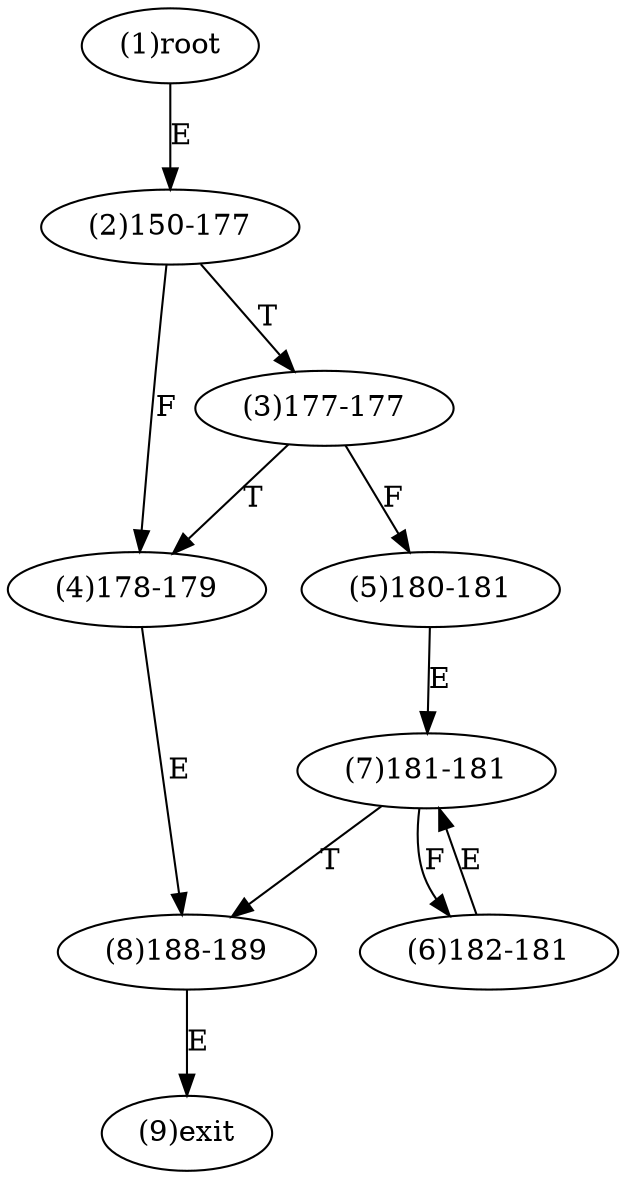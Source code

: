 digraph "" { 
1[ label="(1)root"];
2[ label="(2)150-177"];
3[ label="(3)177-177"];
4[ label="(4)178-179"];
5[ label="(5)180-181"];
6[ label="(6)182-181"];
7[ label="(7)181-181"];
8[ label="(8)188-189"];
9[ label="(9)exit"];
1->2[ label="E"];
2->4[ label="F"];
2->3[ label="T"];
3->5[ label="F"];
3->4[ label="T"];
4->8[ label="E"];
5->7[ label="E"];
6->7[ label="E"];
7->6[ label="F"];
7->8[ label="T"];
8->9[ label="E"];
}